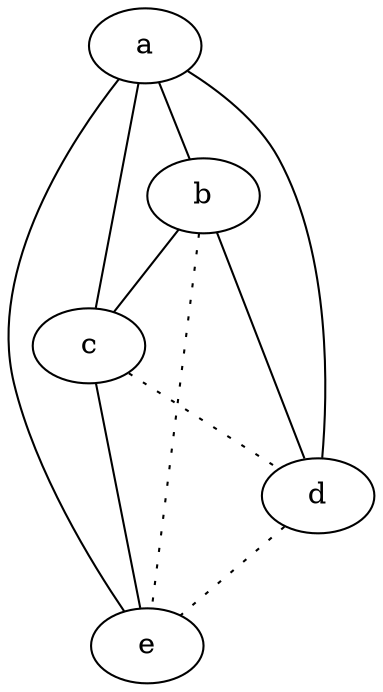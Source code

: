 graph {
a -- b;
a -- c;
a -- d;
a -- e;
b -- c;
b -- d;
b -- e [style=dotted];
c -- d [style=dotted];
c -- e;
d -- e [style=dotted];
}
